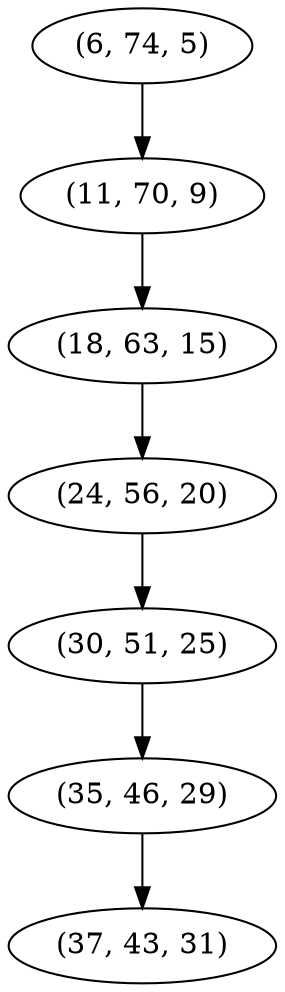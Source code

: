 digraph tree {
    "(6, 74, 5)";
    "(11, 70, 9)";
    "(18, 63, 15)";
    "(24, 56, 20)";
    "(30, 51, 25)";
    "(35, 46, 29)";
    "(37, 43, 31)";
    "(6, 74, 5)" -> "(11, 70, 9)";
    "(11, 70, 9)" -> "(18, 63, 15)";
    "(18, 63, 15)" -> "(24, 56, 20)";
    "(24, 56, 20)" -> "(30, 51, 25)";
    "(30, 51, 25)" -> "(35, 46, 29)";
    "(35, 46, 29)" -> "(37, 43, 31)";
}

